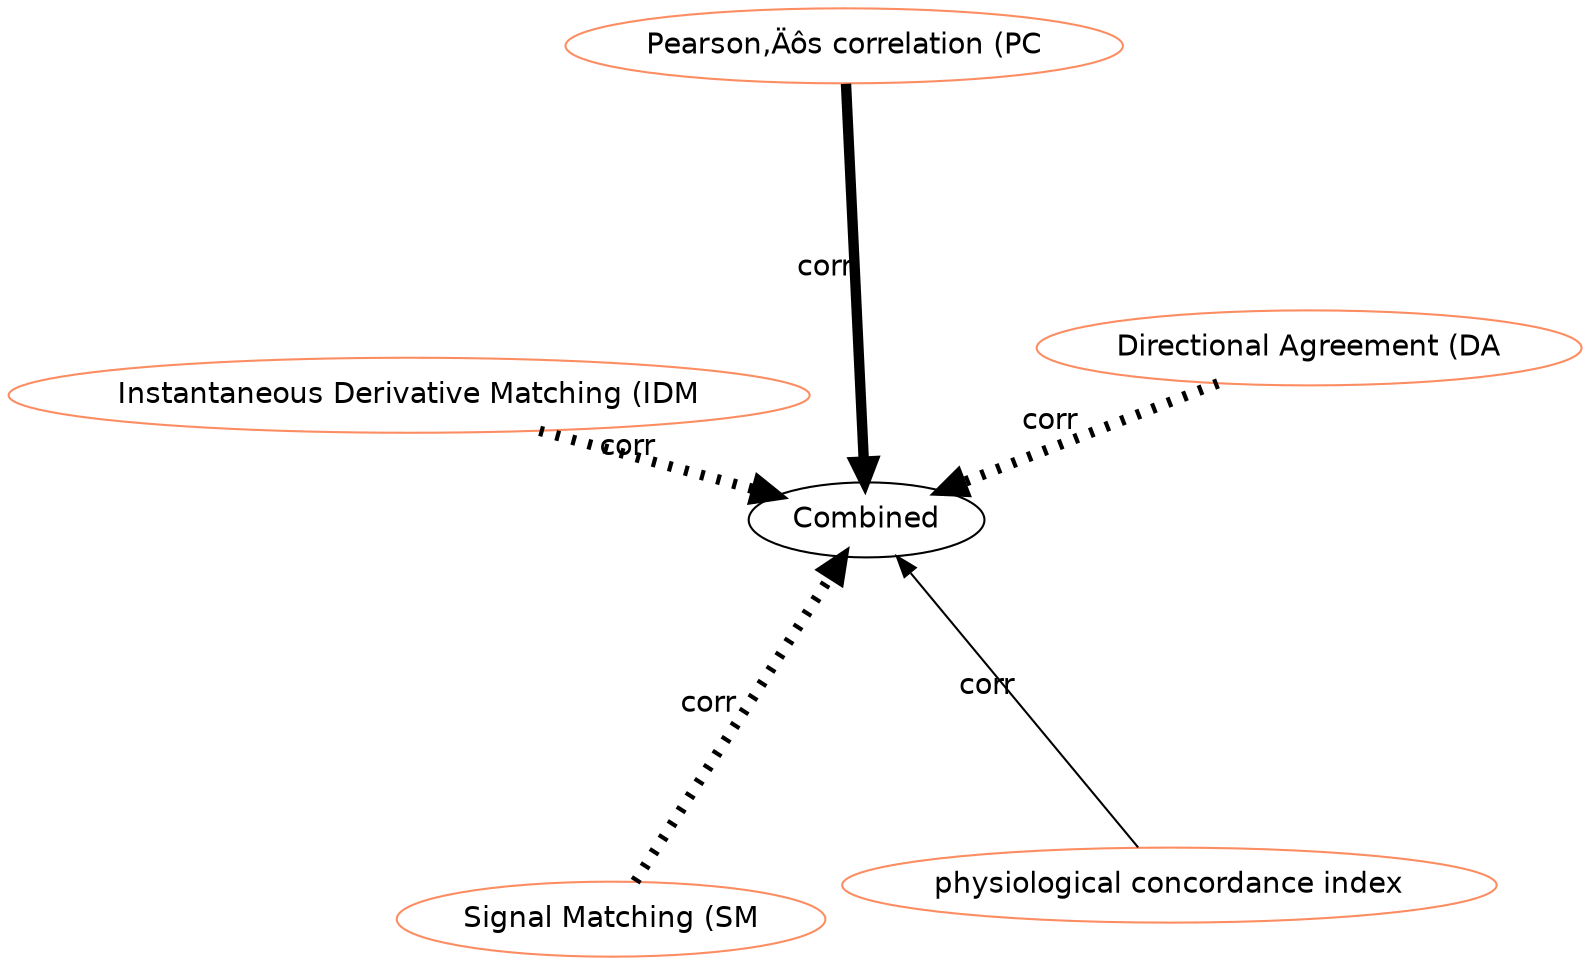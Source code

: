 digraph world {
        size="15,15";
        layout=neato
        graph [fontname = "helvetica"];
        node [fontname = "helvetica", colorscheme=set28];
        edge [fontname = "helvetica", colorscheme=set28];

	"Combined" [href="index.svg"];
	"physiological concordance index" [href="https://scholar.google.com/scholar?hl=en&q=Are%20we%20together%20or%20not?%20The%20temporal%20interplay%20of%20monitoring,%20physiological%20arousal%20and%20physiological%20synchrony%20during%20a%20collaborative%20exam" target="_blank" , color="2"];
	"Signal Matching (SM" [href="https://scholar.google.com/scholar?hl=en&q=Using%20Physiological%20Synchrony%20as%20an%20Indicator%20of%20Collaboration%20Quality,%20Task%20Performance%20and%20Learning" target="_blank" , color="2"];
	"Instantaneous Derivative Matching (IDM" [href="https://scholar.google.com/scholar?hl=en&q=Using%20Physiological%20Synchrony%20as%20an%20Indicator%20of%20Collaboration%20Quality,%20Task%20Performance%20and%20Learning" target="_blank" , color="2"];
	"Directional Agreement (DA" [href="https://scholar.google.com/scholar?hl=en&q=Using%20Physiological%20Synchrony%20as%20an%20Indicator%20of%20Collaboration%20Quality,%20Task%20Performance%20and%20Learning" target="_blank" , color="2"];
	"Pearson‚Äôs correlation (PC" [href="https://scholar.google.com/scholar?hl=en&q=Using%20Physiological%20Synchrony%20as%20an%20Indicator%20of%20Collaboration%20Quality,%20Task%20Performance%20and%20Learning" target="_blank" , color="2"];
	"Signal Matching (SM" [href="https://scholar.google.com/scholar?hl=en&q=Using%20Physiological%20Synchrony%20as%20an%20Indicator%20of%20Collaboration%20Quality,%20Task%20Performance%20and%20Learning" target="_blank" , color="2"];
	"Instantaneous Derivative Matching (IDM" [href="https://scholar.google.com/scholar?hl=en&q=Using%20Physiological%20Synchrony%20as%20an%20Indicator%20of%20Collaboration%20Quality,%20Task%20Performance%20and%20Learning" target="_blank" , color="2"];
	"Pearson‚Äôs correlation (PC" [href="https://scholar.google.com/scholar?hl=en&q=Using%20Physiological%20Synchrony%20as%20an%20Indicator%20of%20Collaboration%20Quality,%20Task%20Performance%20and%20Learning" target="_blank" , color="2"];
	"Directional Agreement (DA" [href="https://scholar.google.com/scholar?hl=en&q=Using%20Physiological%20Synchrony%20as%20an%20Indicator%20of%20Collaboration%20Quality,%20Task%20Performance%20and%20Learning" target="_blank" , color="2"];
	"Signal Matching (SM" [href="https://scholar.google.com/scholar?hl=en&q=Using%20Physiological%20Synchrony%20as%20an%20Indicator%20of%20Collaboration%20Quality,%20Task%20Performance%20and%20Learning" target="_blank" , color="2"];
	"Instantaneous Derivative Matching (IDM" [href="https://scholar.google.com/scholar?hl=en&q=Using%20Physiological%20Synchrony%20as%20an%20Indicator%20of%20Collaboration%20Quality,%20Task%20Performance%20and%20Learning" target="_blank" , color="2"];
	"Pearson‚Äôs correlation (PC" [href="https://scholar.google.com/scholar?hl=en&q=Using%20Physiological%20Synchrony%20as%20an%20Indicator%20of%20Collaboration%20Quality,%20Task%20Performance%20and%20Learning" target="_blank" , color="2"];
	"Directional Agreement (DA" [href="https://scholar.google.com/scholar?hl=en&q=Using%20Physiological%20Synchrony%20as%20an%20Indicator%20of%20Collaboration%20Quality,%20Task%20Performance%20and%20Learning" target="_blank" , color="2"];
	"Signal Matching (SM" [href="https://scholar.google.com/scholar?hl=en&q=Using%20Physiological%20Synchrony%20as%20an%20Indicator%20of%20Collaboration%20Quality,%20Task%20Performance%20and%20Learning" target="_blank" , color="2"];
	"Instantaneous Derivative Matching (IDM" [href="https://scholar.google.com/scholar?hl=en&q=Using%20Physiological%20Synchrony%20as%20an%20Indicator%20of%20Collaboration%20Quality,%20Task%20Performance%20and%20Learning" target="_blank" , color="2"];
	"Pearson‚Äôs correlation (PC" [href="https://scholar.google.com/scholar?hl=en&q=Using%20Physiological%20Synchrony%20as%20an%20Indicator%20of%20Collaboration%20Quality,%20Task%20Performance%20and%20Learning" target="_blank" , color="2"];
	"Directional Agreement (DA" [href="https://scholar.google.com/scholar?hl=en&q=Using%20Physiological%20Synchrony%20as%20an%20Indicator%20of%20Collaboration%20Quality,%20Task%20Performance%20and%20Learning" target="_blank" , color="2"];
	"Signal Matching (SM" [href="https://scholar.google.com/scholar?hl=en&q=Using%20Physiological%20Synchrony%20as%20an%20Indicator%20of%20Collaboration%20Quality,%20Task%20Performance%20and%20Learning" target="_blank" , color="2"];
	"Instantaneous Derivative Matching (IDM" [href="https://scholar.google.com/scholar?hl=en&q=Using%20Physiological%20Synchrony%20as%20an%20Indicator%20of%20Collaboration%20Quality,%20Task%20Performance%20and%20Learning" target="_blank" , color="2"];
	"Directional Agreement (DA" [href="https://scholar.google.com/scholar?hl=en&q=Using%20Physiological%20Synchrony%20as%20an%20Indicator%20of%20Collaboration%20Quality,%20Task%20Performance%20and%20Learning" target="_blank" , color="2"];
	"Pearson‚Äôs correlation (PC" [href="https://scholar.google.com/scholar?hl=en&q=Using%20Physiological%20Synchrony%20as%20an%20Indicator%20of%20Collaboration%20Quality,%20Task%20Performance%20and%20Learning" target="_blank" , color="2"];
	"physiological concordance index" -> "Combined" [label="corr", labeltooltip=1, style="solid", penwidth=1];
	"Signal Matching (SM" -> "Combined" [label="corr", labeltooltip=5, style="dotted", penwidth=5];
	"Instantaneous Derivative Matching (IDM" -> "Combined" [label="corr", labeltooltip=5, style="dotted", penwidth=5];
	"Directional Agreement (DA" -> "Combined" [label="corr", labeltooltip=5, style="dotted", penwidth=5];
	"Pearson‚Äôs correlation (PC" -> "Combined" [label="corr", labeltooltip=5, style="solid", penwidth=5];

 overlap=false 
 splines = true; 


}